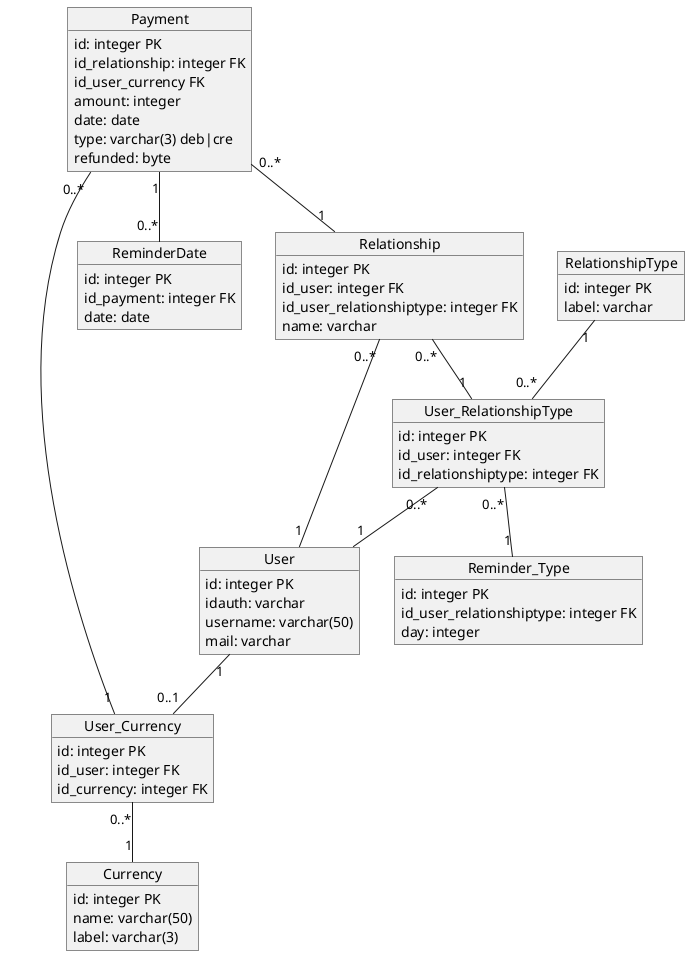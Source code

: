 @startuml class
object User {
  id: integer PK
  idauth: varchar
  username: varchar(50)
  mail: varchar
}

object Relationship {
  id: integer PK
  id_user: integer FK
  id_user_relationshiptype: integer FK
  name: varchar
}

object RelationshipType {
  id: integer PK
  label: varchar
}

object User_RelationshipType {
  id: integer PK
  id_user: integer FK
  id_relationshiptype: integer FK
}

object Reminder_Type {
  id: integer PK
  id_user_relationshiptype: integer FK
  day: integer
}

object Currency {
  id: integer PK
  name: varchar(50)
  label: varchar(3)
}

object User_Currency {
  id: integer PK
  id_user: integer FK
  id_currency: integer FK
}

object Payment {
  id: integer PK
  id_relationship: integer FK
  id_user_currency FK
  amount: integer
  date: date
  type: varchar(3) deb|cre
  refunded: byte
}

object ReminderDate {
  id: integer PK
  id_payment: integer FK
  date: date
}

Relationship "0..*" -- "1" User
Relationship "0..*" -- "1" User_RelationshipType
RelationshipType "1" -- "0..*" User_RelationshipType
User_RelationshipType "0..*" -- "1" User
User_RelationshipType "0..*" -- "1" Reminder_Type
User_Currency "0..*" -- "1" Currency
User "1" -- "0..1" User_Currency
Payment "0..*" -- "1" Relationship
Payment "0..*" -- "1" User_Currency
Payment "1" -- "0..*" ReminderDate
@enduml